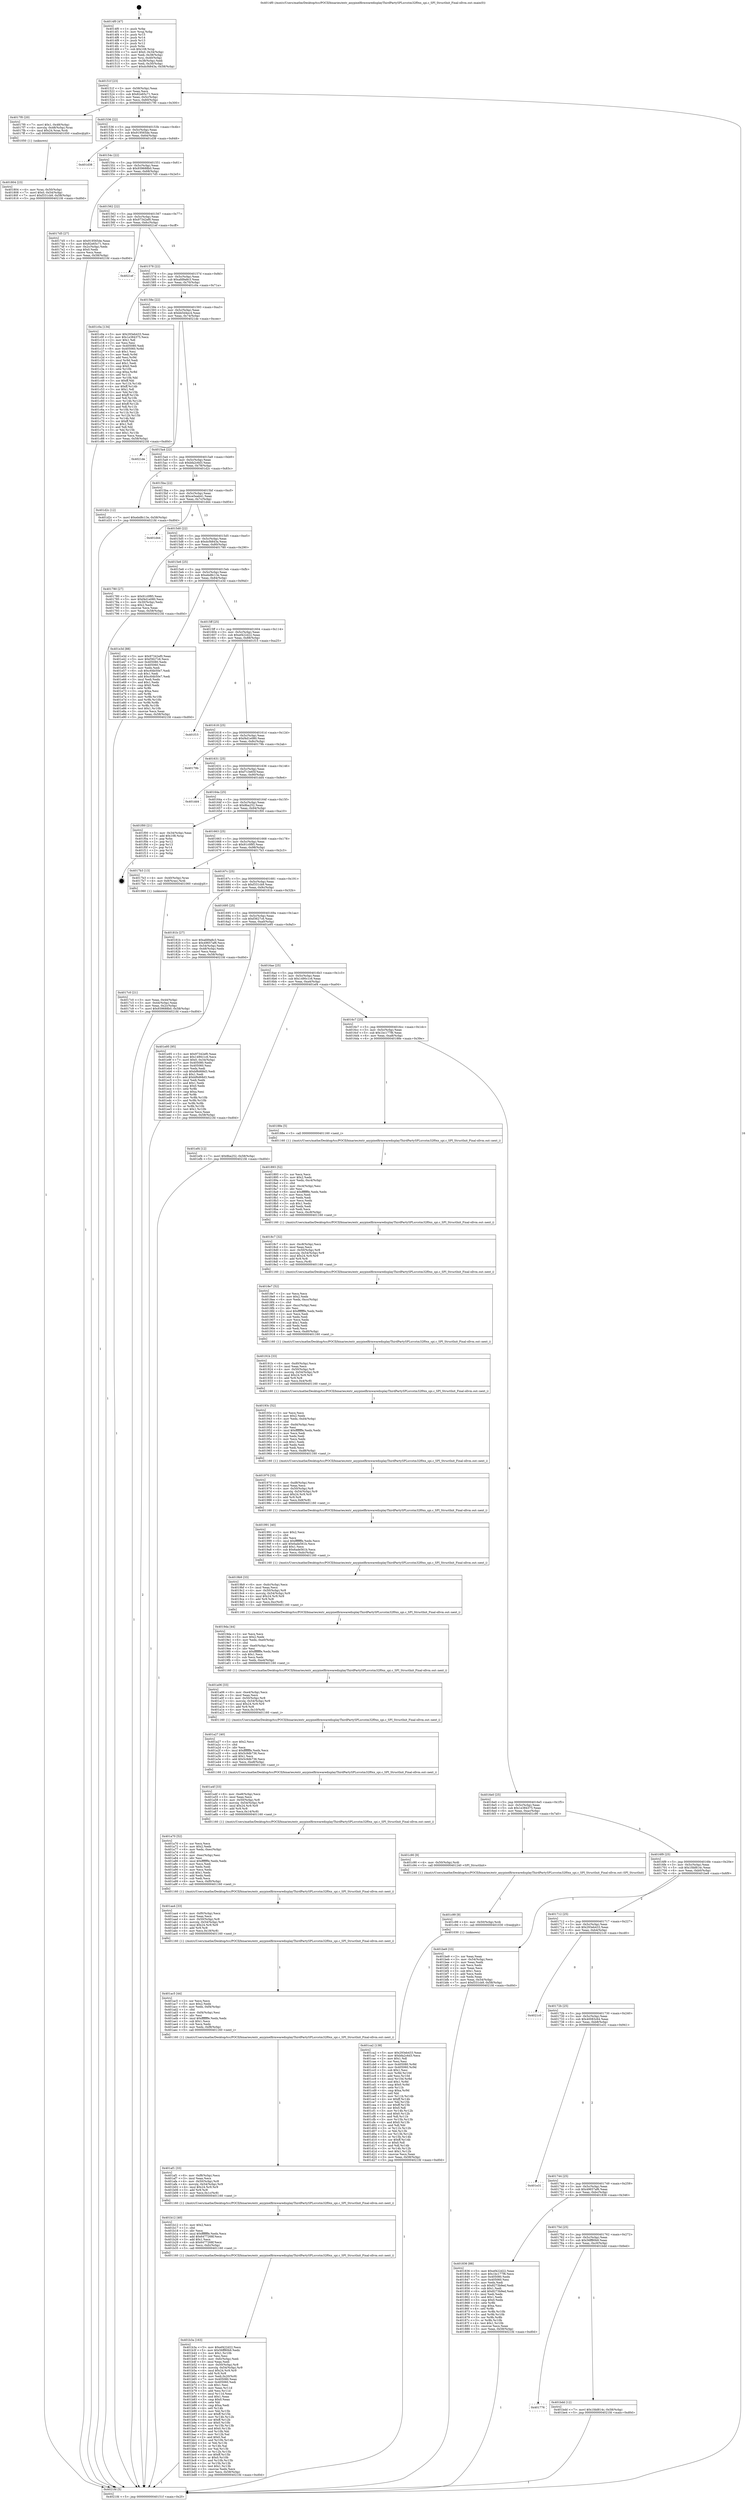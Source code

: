 digraph "0x4014f0" {
  label = "0x4014f0 (/mnt/c/Users/mathe/Desktop/tcc/POCII/binaries/extr_anypixelfirmwaredisplayThirdPartySPLsrcstm32f0xx_spi.c_SPI_StructInit_Final-ollvm.out::main(0))"
  labelloc = "t"
  node[shape=record]

  Entry [label="",width=0.3,height=0.3,shape=circle,fillcolor=black,style=filled]
  "0x40151f" [label="{
     0x40151f [23]\l
     | [instrs]\l
     &nbsp;&nbsp;0x40151f \<+3\>: mov -0x58(%rbp),%eax\l
     &nbsp;&nbsp;0x401522 \<+2\>: mov %eax,%ecx\l
     &nbsp;&nbsp;0x401524 \<+6\>: sub $0x82e65c71,%ecx\l
     &nbsp;&nbsp;0x40152a \<+3\>: mov %eax,-0x5c(%rbp)\l
     &nbsp;&nbsp;0x40152d \<+3\>: mov %ecx,-0x60(%rbp)\l
     &nbsp;&nbsp;0x401530 \<+6\>: je 00000000004017f0 \<main+0x300\>\l
  }"]
  "0x4017f0" [label="{
     0x4017f0 [20]\l
     | [instrs]\l
     &nbsp;&nbsp;0x4017f0 \<+7\>: movl $0x1,-0x48(%rbp)\l
     &nbsp;&nbsp;0x4017f7 \<+4\>: movslq -0x48(%rbp),%rax\l
     &nbsp;&nbsp;0x4017fb \<+4\>: imul $0x24,%rax,%rdi\l
     &nbsp;&nbsp;0x4017ff \<+5\>: call 0000000000401050 \<malloc@plt\>\l
     | [calls]\l
     &nbsp;&nbsp;0x401050 \{1\} (unknown)\l
  }"]
  "0x401536" [label="{
     0x401536 [22]\l
     | [instrs]\l
     &nbsp;&nbsp;0x401536 \<+5\>: jmp 000000000040153b \<main+0x4b\>\l
     &nbsp;&nbsp;0x40153b \<+3\>: mov -0x5c(%rbp),%eax\l
     &nbsp;&nbsp;0x40153e \<+5\>: sub $0x919565de,%eax\l
     &nbsp;&nbsp;0x401543 \<+3\>: mov %eax,-0x64(%rbp)\l
     &nbsp;&nbsp;0x401546 \<+6\>: je 0000000000401d38 \<main+0x848\>\l
  }"]
  Exit [label="",width=0.3,height=0.3,shape=circle,fillcolor=black,style=filled,peripheries=2]
  "0x401d38" [label="{
     0x401d38\l
  }", style=dashed]
  "0x40154c" [label="{
     0x40154c [22]\l
     | [instrs]\l
     &nbsp;&nbsp;0x40154c \<+5\>: jmp 0000000000401551 \<main+0x61\>\l
     &nbsp;&nbsp;0x401551 \<+3\>: mov -0x5c(%rbp),%eax\l
     &nbsp;&nbsp;0x401554 \<+5\>: sub $0x939688b0,%eax\l
     &nbsp;&nbsp;0x401559 \<+3\>: mov %eax,-0x68(%rbp)\l
     &nbsp;&nbsp;0x40155c \<+6\>: je 00000000004017d5 \<main+0x2e5\>\l
  }"]
  "0x401ca2" [label="{
     0x401ca2 [138]\l
     | [instrs]\l
     &nbsp;&nbsp;0x401ca2 \<+5\>: mov $0x293eb433,%eax\l
     &nbsp;&nbsp;0x401ca7 \<+5\>: mov $0xbfa2c6d3,%ecx\l
     &nbsp;&nbsp;0x401cac \<+2\>: mov $0x1,%dl\l
     &nbsp;&nbsp;0x401cae \<+2\>: xor %esi,%esi\l
     &nbsp;&nbsp;0x401cb0 \<+8\>: mov 0x405080,%r8d\l
     &nbsp;&nbsp;0x401cb8 \<+8\>: mov 0x405060,%r9d\l
     &nbsp;&nbsp;0x401cc0 \<+3\>: sub $0x1,%esi\l
     &nbsp;&nbsp;0x401cc3 \<+3\>: mov %r8d,%r10d\l
     &nbsp;&nbsp;0x401cc6 \<+3\>: add %esi,%r10d\l
     &nbsp;&nbsp;0x401cc9 \<+4\>: imul %r10d,%r8d\l
     &nbsp;&nbsp;0x401ccd \<+4\>: and $0x1,%r8d\l
     &nbsp;&nbsp;0x401cd1 \<+4\>: cmp $0x0,%r8d\l
     &nbsp;&nbsp;0x401cd5 \<+4\>: sete %r11b\l
     &nbsp;&nbsp;0x401cd9 \<+4\>: cmp $0xa,%r9d\l
     &nbsp;&nbsp;0x401cdd \<+3\>: setl %bl\l
     &nbsp;&nbsp;0x401ce0 \<+3\>: mov %r11b,%r14b\l
     &nbsp;&nbsp;0x401ce3 \<+4\>: xor $0xff,%r14b\l
     &nbsp;&nbsp;0x401ce7 \<+3\>: mov %bl,%r15b\l
     &nbsp;&nbsp;0x401cea \<+4\>: xor $0xff,%r15b\l
     &nbsp;&nbsp;0x401cee \<+3\>: xor $0x0,%dl\l
     &nbsp;&nbsp;0x401cf1 \<+3\>: mov %r14b,%r12b\l
     &nbsp;&nbsp;0x401cf4 \<+4\>: and $0x0,%r12b\l
     &nbsp;&nbsp;0x401cf8 \<+3\>: and %dl,%r11b\l
     &nbsp;&nbsp;0x401cfb \<+3\>: mov %r15b,%r13b\l
     &nbsp;&nbsp;0x401cfe \<+4\>: and $0x0,%r13b\l
     &nbsp;&nbsp;0x401d02 \<+2\>: and %dl,%bl\l
     &nbsp;&nbsp;0x401d04 \<+3\>: or %r11b,%r12b\l
     &nbsp;&nbsp;0x401d07 \<+3\>: or %bl,%r13b\l
     &nbsp;&nbsp;0x401d0a \<+3\>: xor %r13b,%r12b\l
     &nbsp;&nbsp;0x401d0d \<+3\>: or %r15b,%r14b\l
     &nbsp;&nbsp;0x401d10 \<+4\>: xor $0xff,%r14b\l
     &nbsp;&nbsp;0x401d14 \<+3\>: or $0x0,%dl\l
     &nbsp;&nbsp;0x401d17 \<+3\>: and %dl,%r14b\l
     &nbsp;&nbsp;0x401d1a \<+3\>: or %r14b,%r12b\l
     &nbsp;&nbsp;0x401d1d \<+4\>: test $0x1,%r12b\l
     &nbsp;&nbsp;0x401d21 \<+3\>: cmovne %ecx,%eax\l
     &nbsp;&nbsp;0x401d24 \<+3\>: mov %eax,-0x58(%rbp)\l
     &nbsp;&nbsp;0x401d27 \<+5\>: jmp 00000000004021fd \<main+0xd0d\>\l
  }"]
  "0x4017d5" [label="{
     0x4017d5 [27]\l
     | [instrs]\l
     &nbsp;&nbsp;0x4017d5 \<+5\>: mov $0x919565de,%eax\l
     &nbsp;&nbsp;0x4017da \<+5\>: mov $0x82e65c71,%ecx\l
     &nbsp;&nbsp;0x4017df \<+3\>: mov -0x2c(%rbp),%edx\l
     &nbsp;&nbsp;0x4017e2 \<+3\>: cmp $0x0,%edx\l
     &nbsp;&nbsp;0x4017e5 \<+3\>: cmove %ecx,%eax\l
     &nbsp;&nbsp;0x4017e8 \<+3\>: mov %eax,-0x58(%rbp)\l
     &nbsp;&nbsp;0x4017eb \<+5\>: jmp 00000000004021fd \<main+0xd0d\>\l
  }"]
  "0x401562" [label="{
     0x401562 [22]\l
     | [instrs]\l
     &nbsp;&nbsp;0x401562 \<+5\>: jmp 0000000000401567 \<main+0x77\>\l
     &nbsp;&nbsp;0x401567 \<+3\>: mov -0x5c(%rbp),%eax\l
     &nbsp;&nbsp;0x40156a \<+5\>: sub $0x97342ef0,%eax\l
     &nbsp;&nbsp;0x40156f \<+3\>: mov %eax,-0x6c(%rbp)\l
     &nbsp;&nbsp;0x401572 \<+6\>: je 00000000004021ef \<main+0xcff\>\l
  }"]
  "0x401c99" [label="{
     0x401c99 [9]\l
     | [instrs]\l
     &nbsp;&nbsp;0x401c99 \<+4\>: mov -0x50(%rbp),%rdi\l
     &nbsp;&nbsp;0x401c9d \<+5\>: call 0000000000401030 \<free@plt\>\l
     | [calls]\l
     &nbsp;&nbsp;0x401030 \{1\} (unknown)\l
  }"]
  "0x4021ef" [label="{
     0x4021ef\l
  }", style=dashed]
  "0x401578" [label="{
     0x401578 [22]\l
     | [instrs]\l
     &nbsp;&nbsp;0x401578 \<+5\>: jmp 000000000040157d \<main+0x8d\>\l
     &nbsp;&nbsp;0x40157d \<+3\>: mov -0x5c(%rbp),%eax\l
     &nbsp;&nbsp;0x401580 \<+5\>: sub $0xafd9a8c3,%eax\l
     &nbsp;&nbsp;0x401585 \<+3\>: mov %eax,-0x70(%rbp)\l
     &nbsp;&nbsp;0x401588 \<+6\>: je 0000000000401c0a \<main+0x71a\>\l
  }"]
  "0x401776" [label="{
     0x401776\l
  }", style=dashed]
  "0x401c0a" [label="{
     0x401c0a [134]\l
     | [instrs]\l
     &nbsp;&nbsp;0x401c0a \<+5\>: mov $0x293eb433,%eax\l
     &nbsp;&nbsp;0x401c0f \<+5\>: mov $0x1e384375,%ecx\l
     &nbsp;&nbsp;0x401c14 \<+2\>: mov $0x1,%dl\l
     &nbsp;&nbsp;0x401c16 \<+2\>: xor %esi,%esi\l
     &nbsp;&nbsp;0x401c18 \<+7\>: mov 0x405080,%edi\l
     &nbsp;&nbsp;0x401c1f \<+8\>: mov 0x405060,%r8d\l
     &nbsp;&nbsp;0x401c27 \<+3\>: sub $0x1,%esi\l
     &nbsp;&nbsp;0x401c2a \<+3\>: mov %edi,%r9d\l
     &nbsp;&nbsp;0x401c2d \<+3\>: add %esi,%r9d\l
     &nbsp;&nbsp;0x401c30 \<+4\>: imul %r9d,%edi\l
     &nbsp;&nbsp;0x401c34 \<+3\>: and $0x1,%edi\l
     &nbsp;&nbsp;0x401c37 \<+3\>: cmp $0x0,%edi\l
     &nbsp;&nbsp;0x401c3a \<+4\>: sete %r10b\l
     &nbsp;&nbsp;0x401c3e \<+4\>: cmp $0xa,%r8d\l
     &nbsp;&nbsp;0x401c42 \<+4\>: setl %r11b\l
     &nbsp;&nbsp;0x401c46 \<+3\>: mov %r10b,%bl\l
     &nbsp;&nbsp;0x401c49 \<+3\>: xor $0xff,%bl\l
     &nbsp;&nbsp;0x401c4c \<+3\>: mov %r11b,%r14b\l
     &nbsp;&nbsp;0x401c4f \<+4\>: xor $0xff,%r14b\l
     &nbsp;&nbsp;0x401c53 \<+3\>: xor $0x1,%dl\l
     &nbsp;&nbsp;0x401c56 \<+3\>: mov %bl,%r15b\l
     &nbsp;&nbsp;0x401c59 \<+4\>: and $0xff,%r15b\l
     &nbsp;&nbsp;0x401c5d \<+3\>: and %dl,%r10b\l
     &nbsp;&nbsp;0x401c60 \<+3\>: mov %r14b,%r12b\l
     &nbsp;&nbsp;0x401c63 \<+4\>: and $0xff,%r12b\l
     &nbsp;&nbsp;0x401c67 \<+3\>: and %dl,%r11b\l
     &nbsp;&nbsp;0x401c6a \<+3\>: or %r10b,%r15b\l
     &nbsp;&nbsp;0x401c6d \<+3\>: or %r11b,%r12b\l
     &nbsp;&nbsp;0x401c70 \<+3\>: xor %r12b,%r15b\l
     &nbsp;&nbsp;0x401c73 \<+3\>: or %r14b,%bl\l
     &nbsp;&nbsp;0x401c76 \<+3\>: xor $0xff,%bl\l
     &nbsp;&nbsp;0x401c79 \<+3\>: or $0x1,%dl\l
     &nbsp;&nbsp;0x401c7c \<+2\>: and %dl,%bl\l
     &nbsp;&nbsp;0x401c7e \<+3\>: or %bl,%r15b\l
     &nbsp;&nbsp;0x401c81 \<+4\>: test $0x1,%r15b\l
     &nbsp;&nbsp;0x401c85 \<+3\>: cmovne %ecx,%eax\l
     &nbsp;&nbsp;0x401c88 \<+3\>: mov %eax,-0x58(%rbp)\l
     &nbsp;&nbsp;0x401c8b \<+5\>: jmp 00000000004021fd \<main+0xd0d\>\l
  }"]
  "0x40158e" [label="{
     0x40158e [22]\l
     | [instrs]\l
     &nbsp;&nbsp;0x40158e \<+5\>: jmp 0000000000401593 \<main+0xa3\>\l
     &nbsp;&nbsp;0x401593 \<+3\>: mov -0x5c(%rbp),%eax\l
     &nbsp;&nbsp;0x401596 \<+5\>: sub $0xbb5d4ec4,%eax\l
     &nbsp;&nbsp;0x40159b \<+3\>: mov %eax,-0x74(%rbp)\l
     &nbsp;&nbsp;0x40159e \<+6\>: je 00000000004021de \<main+0xcee\>\l
  }"]
  "0x401bdd" [label="{
     0x401bdd [12]\l
     | [instrs]\l
     &nbsp;&nbsp;0x401bdd \<+7\>: movl $0x1fdd814c,-0x58(%rbp)\l
     &nbsp;&nbsp;0x401be4 \<+5\>: jmp 00000000004021fd \<main+0xd0d\>\l
  }"]
  "0x4021de" [label="{
     0x4021de\l
  }", style=dashed]
  "0x4015a4" [label="{
     0x4015a4 [22]\l
     | [instrs]\l
     &nbsp;&nbsp;0x4015a4 \<+5\>: jmp 00000000004015a9 \<main+0xb9\>\l
     &nbsp;&nbsp;0x4015a9 \<+3\>: mov -0x5c(%rbp),%eax\l
     &nbsp;&nbsp;0x4015ac \<+5\>: sub $0xbfa2c6d3,%eax\l
     &nbsp;&nbsp;0x4015b1 \<+3\>: mov %eax,-0x78(%rbp)\l
     &nbsp;&nbsp;0x4015b4 \<+6\>: je 0000000000401d2c \<main+0x83c\>\l
  }"]
  "0x401b3a" [label="{
     0x401b3a [163]\l
     | [instrs]\l
     &nbsp;&nbsp;0x401b3a \<+5\>: mov $0xef422d22,%ecx\l
     &nbsp;&nbsp;0x401b3f \<+5\>: mov $0x56ff80b9,%edx\l
     &nbsp;&nbsp;0x401b44 \<+3\>: mov $0x1,%r10b\l
     &nbsp;&nbsp;0x401b47 \<+2\>: xor %esi,%esi\l
     &nbsp;&nbsp;0x401b49 \<+6\>: mov -0xfc(%rbp),%edi\l
     &nbsp;&nbsp;0x401b4f \<+3\>: imul %eax,%edi\l
     &nbsp;&nbsp;0x401b52 \<+4\>: mov -0x50(%rbp),%r8\l
     &nbsp;&nbsp;0x401b56 \<+4\>: movslq -0x54(%rbp),%r9\l
     &nbsp;&nbsp;0x401b5a \<+4\>: imul $0x24,%r9,%r9\l
     &nbsp;&nbsp;0x401b5e \<+3\>: add %r9,%r8\l
     &nbsp;&nbsp;0x401b61 \<+4\>: mov %edi,0x20(%r8)\l
     &nbsp;&nbsp;0x401b65 \<+7\>: mov 0x405080,%eax\l
     &nbsp;&nbsp;0x401b6c \<+7\>: mov 0x405060,%edi\l
     &nbsp;&nbsp;0x401b73 \<+3\>: sub $0x1,%esi\l
     &nbsp;&nbsp;0x401b76 \<+3\>: mov %eax,%r11d\l
     &nbsp;&nbsp;0x401b79 \<+3\>: add %esi,%r11d\l
     &nbsp;&nbsp;0x401b7c \<+4\>: imul %r11d,%eax\l
     &nbsp;&nbsp;0x401b80 \<+3\>: and $0x1,%eax\l
     &nbsp;&nbsp;0x401b83 \<+3\>: cmp $0x0,%eax\l
     &nbsp;&nbsp;0x401b86 \<+3\>: sete %bl\l
     &nbsp;&nbsp;0x401b89 \<+3\>: cmp $0xa,%edi\l
     &nbsp;&nbsp;0x401b8c \<+4\>: setl %r14b\l
     &nbsp;&nbsp;0x401b90 \<+3\>: mov %bl,%r15b\l
     &nbsp;&nbsp;0x401b93 \<+4\>: xor $0xff,%r15b\l
     &nbsp;&nbsp;0x401b97 \<+3\>: mov %r14b,%r12b\l
     &nbsp;&nbsp;0x401b9a \<+4\>: xor $0xff,%r12b\l
     &nbsp;&nbsp;0x401b9e \<+4\>: xor $0x0,%r10b\l
     &nbsp;&nbsp;0x401ba2 \<+3\>: mov %r15b,%r13b\l
     &nbsp;&nbsp;0x401ba5 \<+4\>: and $0x0,%r13b\l
     &nbsp;&nbsp;0x401ba9 \<+3\>: and %r10b,%bl\l
     &nbsp;&nbsp;0x401bac \<+3\>: mov %r12b,%al\l
     &nbsp;&nbsp;0x401baf \<+2\>: and $0x0,%al\l
     &nbsp;&nbsp;0x401bb1 \<+3\>: and %r10b,%r14b\l
     &nbsp;&nbsp;0x401bb4 \<+3\>: or %bl,%r13b\l
     &nbsp;&nbsp;0x401bb7 \<+3\>: or %r14b,%al\l
     &nbsp;&nbsp;0x401bba \<+3\>: xor %al,%r13b\l
     &nbsp;&nbsp;0x401bbd \<+3\>: or %r12b,%r15b\l
     &nbsp;&nbsp;0x401bc0 \<+4\>: xor $0xff,%r15b\l
     &nbsp;&nbsp;0x401bc4 \<+4\>: or $0x0,%r10b\l
     &nbsp;&nbsp;0x401bc8 \<+3\>: and %r10b,%r15b\l
     &nbsp;&nbsp;0x401bcb \<+3\>: or %r15b,%r13b\l
     &nbsp;&nbsp;0x401bce \<+4\>: test $0x1,%r13b\l
     &nbsp;&nbsp;0x401bd2 \<+3\>: cmovne %edx,%ecx\l
     &nbsp;&nbsp;0x401bd5 \<+3\>: mov %ecx,-0x58(%rbp)\l
     &nbsp;&nbsp;0x401bd8 \<+5\>: jmp 00000000004021fd \<main+0xd0d\>\l
  }"]
  "0x401d2c" [label="{
     0x401d2c [12]\l
     | [instrs]\l
     &nbsp;&nbsp;0x401d2c \<+7\>: movl $0xebd8c13e,-0x58(%rbp)\l
     &nbsp;&nbsp;0x401d33 \<+5\>: jmp 00000000004021fd \<main+0xd0d\>\l
  }"]
  "0x4015ba" [label="{
     0x4015ba [22]\l
     | [instrs]\l
     &nbsp;&nbsp;0x4015ba \<+5\>: jmp 00000000004015bf \<main+0xcf\>\l
     &nbsp;&nbsp;0x4015bf \<+3\>: mov -0x5c(%rbp),%eax\l
     &nbsp;&nbsp;0x4015c2 \<+5\>: sub $0xce5eab41,%eax\l
     &nbsp;&nbsp;0x4015c7 \<+3\>: mov %eax,-0x7c(%rbp)\l
     &nbsp;&nbsp;0x4015ca \<+6\>: je 0000000000401d44 \<main+0x854\>\l
  }"]
  "0x401b12" [label="{
     0x401b12 [40]\l
     | [instrs]\l
     &nbsp;&nbsp;0x401b12 \<+5\>: mov $0x2,%ecx\l
     &nbsp;&nbsp;0x401b17 \<+1\>: cltd\l
     &nbsp;&nbsp;0x401b18 \<+2\>: idiv %ecx\l
     &nbsp;&nbsp;0x401b1a \<+6\>: imul $0xfffffffe,%edx,%ecx\l
     &nbsp;&nbsp;0x401b20 \<+6\>: add $0x6477268f,%ecx\l
     &nbsp;&nbsp;0x401b26 \<+3\>: add $0x1,%ecx\l
     &nbsp;&nbsp;0x401b29 \<+6\>: sub $0x6477268f,%ecx\l
     &nbsp;&nbsp;0x401b2f \<+6\>: mov %ecx,-0xfc(%rbp)\l
     &nbsp;&nbsp;0x401b35 \<+5\>: call 0000000000401160 \<next_i\>\l
     | [calls]\l
     &nbsp;&nbsp;0x401160 \{1\} (/mnt/c/Users/mathe/Desktop/tcc/POCII/binaries/extr_anypixelfirmwaredisplayThirdPartySPLsrcstm32f0xx_spi.c_SPI_StructInit_Final-ollvm.out::next_i)\l
  }"]
  "0x401d44" [label="{
     0x401d44\l
  }", style=dashed]
  "0x4015d0" [label="{
     0x4015d0 [22]\l
     | [instrs]\l
     &nbsp;&nbsp;0x4015d0 \<+5\>: jmp 00000000004015d5 \<main+0xe5\>\l
     &nbsp;&nbsp;0x4015d5 \<+3\>: mov -0x5c(%rbp),%eax\l
     &nbsp;&nbsp;0x4015d8 \<+5\>: sub $0xdcf4843a,%eax\l
     &nbsp;&nbsp;0x4015dd \<+3\>: mov %eax,-0x80(%rbp)\l
     &nbsp;&nbsp;0x4015e0 \<+6\>: je 0000000000401780 \<main+0x290\>\l
  }"]
  "0x401af1" [label="{
     0x401af1 [33]\l
     | [instrs]\l
     &nbsp;&nbsp;0x401af1 \<+6\>: mov -0xf8(%rbp),%ecx\l
     &nbsp;&nbsp;0x401af7 \<+3\>: imul %eax,%ecx\l
     &nbsp;&nbsp;0x401afa \<+4\>: mov -0x50(%rbp),%r8\l
     &nbsp;&nbsp;0x401afe \<+4\>: movslq -0x54(%rbp),%r9\l
     &nbsp;&nbsp;0x401b02 \<+4\>: imul $0x24,%r9,%r9\l
     &nbsp;&nbsp;0x401b06 \<+3\>: add %r9,%r8\l
     &nbsp;&nbsp;0x401b09 \<+4\>: mov %ecx,0x1c(%r8)\l
     &nbsp;&nbsp;0x401b0d \<+5\>: call 0000000000401160 \<next_i\>\l
     | [calls]\l
     &nbsp;&nbsp;0x401160 \{1\} (/mnt/c/Users/mathe/Desktop/tcc/POCII/binaries/extr_anypixelfirmwaredisplayThirdPartySPLsrcstm32f0xx_spi.c_SPI_StructInit_Final-ollvm.out::next_i)\l
  }"]
  "0x401780" [label="{
     0x401780 [27]\l
     | [instrs]\l
     &nbsp;&nbsp;0x401780 \<+5\>: mov $0x91c0f85,%eax\l
     &nbsp;&nbsp;0x401785 \<+5\>: mov $0xf4d1e080,%ecx\l
     &nbsp;&nbsp;0x40178a \<+3\>: mov -0x30(%rbp),%edx\l
     &nbsp;&nbsp;0x40178d \<+3\>: cmp $0x2,%edx\l
     &nbsp;&nbsp;0x401790 \<+3\>: cmovne %ecx,%eax\l
     &nbsp;&nbsp;0x401793 \<+3\>: mov %eax,-0x58(%rbp)\l
     &nbsp;&nbsp;0x401796 \<+5\>: jmp 00000000004021fd \<main+0xd0d\>\l
  }"]
  "0x4015e6" [label="{
     0x4015e6 [25]\l
     | [instrs]\l
     &nbsp;&nbsp;0x4015e6 \<+5\>: jmp 00000000004015eb \<main+0xfb\>\l
     &nbsp;&nbsp;0x4015eb \<+3\>: mov -0x5c(%rbp),%eax\l
     &nbsp;&nbsp;0x4015ee \<+5\>: sub $0xebd8c13e,%eax\l
     &nbsp;&nbsp;0x4015f3 \<+6\>: mov %eax,-0x84(%rbp)\l
     &nbsp;&nbsp;0x4015f9 \<+6\>: je 0000000000401e3d \<main+0x94d\>\l
  }"]
  "0x4021fd" [label="{
     0x4021fd [5]\l
     | [instrs]\l
     &nbsp;&nbsp;0x4021fd \<+5\>: jmp 000000000040151f \<main+0x2f\>\l
  }"]
  "0x4014f0" [label="{
     0x4014f0 [47]\l
     | [instrs]\l
     &nbsp;&nbsp;0x4014f0 \<+1\>: push %rbp\l
     &nbsp;&nbsp;0x4014f1 \<+3\>: mov %rsp,%rbp\l
     &nbsp;&nbsp;0x4014f4 \<+2\>: push %r15\l
     &nbsp;&nbsp;0x4014f6 \<+2\>: push %r14\l
     &nbsp;&nbsp;0x4014f8 \<+2\>: push %r13\l
     &nbsp;&nbsp;0x4014fa \<+2\>: push %r12\l
     &nbsp;&nbsp;0x4014fc \<+1\>: push %rbx\l
     &nbsp;&nbsp;0x4014fd \<+7\>: sub $0x108,%rsp\l
     &nbsp;&nbsp;0x401504 \<+7\>: movl $0x0,-0x34(%rbp)\l
     &nbsp;&nbsp;0x40150b \<+3\>: mov %edi,-0x38(%rbp)\l
     &nbsp;&nbsp;0x40150e \<+4\>: mov %rsi,-0x40(%rbp)\l
     &nbsp;&nbsp;0x401512 \<+3\>: mov -0x38(%rbp),%edi\l
     &nbsp;&nbsp;0x401515 \<+3\>: mov %edi,-0x30(%rbp)\l
     &nbsp;&nbsp;0x401518 \<+7\>: movl $0xdcf4843a,-0x58(%rbp)\l
  }"]
  "0x401ac5" [label="{
     0x401ac5 [44]\l
     | [instrs]\l
     &nbsp;&nbsp;0x401ac5 \<+2\>: xor %ecx,%ecx\l
     &nbsp;&nbsp;0x401ac7 \<+5\>: mov $0x2,%edx\l
     &nbsp;&nbsp;0x401acc \<+6\>: mov %edx,-0xf4(%rbp)\l
     &nbsp;&nbsp;0x401ad2 \<+1\>: cltd\l
     &nbsp;&nbsp;0x401ad3 \<+6\>: mov -0xf4(%rbp),%esi\l
     &nbsp;&nbsp;0x401ad9 \<+2\>: idiv %esi\l
     &nbsp;&nbsp;0x401adb \<+6\>: imul $0xfffffffe,%edx,%edx\l
     &nbsp;&nbsp;0x401ae1 \<+3\>: sub $0x1,%ecx\l
     &nbsp;&nbsp;0x401ae4 \<+2\>: sub %ecx,%edx\l
     &nbsp;&nbsp;0x401ae6 \<+6\>: mov %edx,-0xf8(%rbp)\l
     &nbsp;&nbsp;0x401aec \<+5\>: call 0000000000401160 \<next_i\>\l
     | [calls]\l
     &nbsp;&nbsp;0x401160 \{1\} (/mnt/c/Users/mathe/Desktop/tcc/POCII/binaries/extr_anypixelfirmwaredisplayThirdPartySPLsrcstm32f0xx_spi.c_SPI_StructInit_Final-ollvm.out::next_i)\l
  }"]
  "0x401e3d" [label="{
     0x401e3d [88]\l
     | [instrs]\l
     &nbsp;&nbsp;0x401e3d \<+5\>: mov $0x97342ef0,%eax\l
     &nbsp;&nbsp;0x401e42 \<+5\>: mov $0xf3627c6,%ecx\l
     &nbsp;&nbsp;0x401e47 \<+7\>: mov 0x405080,%edx\l
     &nbsp;&nbsp;0x401e4e \<+7\>: mov 0x405060,%esi\l
     &nbsp;&nbsp;0x401e55 \<+2\>: mov %edx,%edi\l
     &nbsp;&nbsp;0x401e57 \<+6\>: sub $0xc64b50e7,%edi\l
     &nbsp;&nbsp;0x401e5d \<+3\>: sub $0x1,%edi\l
     &nbsp;&nbsp;0x401e60 \<+6\>: add $0xc64b50e7,%edi\l
     &nbsp;&nbsp;0x401e66 \<+3\>: imul %edi,%edx\l
     &nbsp;&nbsp;0x401e69 \<+3\>: and $0x1,%edx\l
     &nbsp;&nbsp;0x401e6c \<+3\>: cmp $0x0,%edx\l
     &nbsp;&nbsp;0x401e6f \<+4\>: sete %r8b\l
     &nbsp;&nbsp;0x401e73 \<+3\>: cmp $0xa,%esi\l
     &nbsp;&nbsp;0x401e76 \<+4\>: setl %r9b\l
     &nbsp;&nbsp;0x401e7a \<+3\>: mov %r8b,%r10b\l
     &nbsp;&nbsp;0x401e7d \<+3\>: and %r9b,%r10b\l
     &nbsp;&nbsp;0x401e80 \<+3\>: xor %r9b,%r8b\l
     &nbsp;&nbsp;0x401e83 \<+3\>: or %r8b,%r10b\l
     &nbsp;&nbsp;0x401e86 \<+4\>: test $0x1,%r10b\l
     &nbsp;&nbsp;0x401e8a \<+3\>: cmovne %ecx,%eax\l
     &nbsp;&nbsp;0x401e8d \<+3\>: mov %eax,-0x58(%rbp)\l
     &nbsp;&nbsp;0x401e90 \<+5\>: jmp 00000000004021fd \<main+0xd0d\>\l
  }"]
  "0x4015ff" [label="{
     0x4015ff [25]\l
     | [instrs]\l
     &nbsp;&nbsp;0x4015ff \<+5\>: jmp 0000000000401604 \<main+0x114\>\l
     &nbsp;&nbsp;0x401604 \<+3\>: mov -0x5c(%rbp),%eax\l
     &nbsp;&nbsp;0x401607 \<+5\>: sub $0xef422d22,%eax\l
     &nbsp;&nbsp;0x40160c \<+6\>: mov %eax,-0x88(%rbp)\l
     &nbsp;&nbsp;0x401612 \<+6\>: je 0000000000401f15 \<main+0xa25\>\l
  }"]
  "0x401aa4" [label="{
     0x401aa4 [33]\l
     | [instrs]\l
     &nbsp;&nbsp;0x401aa4 \<+6\>: mov -0xf0(%rbp),%ecx\l
     &nbsp;&nbsp;0x401aaa \<+3\>: imul %eax,%ecx\l
     &nbsp;&nbsp;0x401aad \<+4\>: mov -0x50(%rbp),%r8\l
     &nbsp;&nbsp;0x401ab1 \<+4\>: movslq -0x54(%rbp),%r9\l
     &nbsp;&nbsp;0x401ab5 \<+4\>: imul $0x24,%r9,%r9\l
     &nbsp;&nbsp;0x401ab9 \<+3\>: add %r9,%r8\l
     &nbsp;&nbsp;0x401abc \<+4\>: mov %ecx,0x18(%r8)\l
     &nbsp;&nbsp;0x401ac0 \<+5\>: call 0000000000401160 \<next_i\>\l
     | [calls]\l
     &nbsp;&nbsp;0x401160 \{1\} (/mnt/c/Users/mathe/Desktop/tcc/POCII/binaries/extr_anypixelfirmwaredisplayThirdPartySPLsrcstm32f0xx_spi.c_SPI_StructInit_Final-ollvm.out::next_i)\l
  }"]
  "0x401f15" [label="{
     0x401f15\l
  }", style=dashed]
  "0x401618" [label="{
     0x401618 [25]\l
     | [instrs]\l
     &nbsp;&nbsp;0x401618 \<+5\>: jmp 000000000040161d \<main+0x12d\>\l
     &nbsp;&nbsp;0x40161d \<+3\>: mov -0x5c(%rbp),%eax\l
     &nbsp;&nbsp;0x401620 \<+5\>: sub $0xf4d1e080,%eax\l
     &nbsp;&nbsp;0x401625 \<+6\>: mov %eax,-0x8c(%rbp)\l
     &nbsp;&nbsp;0x40162b \<+6\>: je 000000000040179b \<main+0x2ab\>\l
  }"]
  "0x401a70" [label="{
     0x401a70 [52]\l
     | [instrs]\l
     &nbsp;&nbsp;0x401a70 \<+2\>: xor %ecx,%ecx\l
     &nbsp;&nbsp;0x401a72 \<+5\>: mov $0x2,%edx\l
     &nbsp;&nbsp;0x401a77 \<+6\>: mov %edx,-0xec(%rbp)\l
     &nbsp;&nbsp;0x401a7d \<+1\>: cltd\l
     &nbsp;&nbsp;0x401a7e \<+6\>: mov -0xec(%rbp),%esi\l
     &nbsp;&nbsp;0x401a84 \<+2\>: idiv %esi\l
     &nbsp;&nbsp;0x401a86 \<+6\>: imul $0xfffffffe,%edx,%edx\l
     &nbsp;&nbsp;0x401a8c \<+2\>: mov %ecx,%edi\l
     &nbsp;&nbsp;0x401a8e \<+2\>: sub %edx,%edi\l
     &nbsp;&nbsp;0x401a90 \<+2\>: mov %ecx,%edx\l
     &nbsp;&nbsp;0x401a92 \<+3\>: sub $0x1,%edx\l
     &nbsp;&nbsp;0x401a95 \<+2\>: add %edx,%edi\l
     &nbsp;&nbsp;0x401a97 \<+2\>: sub %edi,%ecx\l
     &nbsp;&nbsp;0x401a99 \<+6\>: mov %ecx,-0xf0(%rbp)\l
     &nbsp;&nbsp;0x401a9f \<+5\>: call 0000000000401160 \<next_i\>\l
     | [calls]\l
     &nbsp;&nbsp;0x401160 \{1\} (/mnt/c/Users/mathe/Desktop/tcc/POCII/binaries/extr_anypixelfirmwaredisplayThirdPartySPLsrcstm32f0xx_spi.c_SPI_StructInit_Final-ollvm.out::next_i)\l
  }"]
  "0x40179b" [label="{
     0x40179b\l
  }", style=dashed]
  "0x401631" [label="{
     0x401631 [25]\l
     | [instrs]\l
     &nbsp;&nbsp;0x401631 \<+5\>: jmp 0000000000401636 \<main+0x146\>\l
     &nbsp;&nbsp;0x401636 \<+3\>: mov -0x5c(%rbp),%eax\l
     &nbsp;&nbsp;0x401639 \<+5\>: sub $0xf7c3e65f,%eax\l
     &nbsp;&nbsp;0x40163e \<+6\>: mov %eax,-0x90(%rbp)\l
     &nbsp;&nbsp;0x401644 \<+6\>: je 0000000000401dd4 \<main+0x8e4\>\l
  }"]
  "0x401a4f" [label="{
     0x401a4f [33]\l
     | [instrs]\l
     &nbsp;&nbsp;0x401a4f \<+6\>: mov -0xe8(%rbp),%ecx\l
     &nbsp;&nbsp;0x401a55 \<+3\>: imul %eax,%ecx\l
     &nbsp;&nbsp;0x401a58 \<+4\>: mov -0x50(%rbp),%r8\l
     &nbsp;&nbsp;0x401a5c \<+4\>: movslq -0x54(%rbp),%r9\l
     &nbsp;&nbsp;0x401a60 \<+4\>: imul $0x24,%r9,%r9\l
     &nbsp;&nbsp;0x401a64 \<+3\>: add %r9,%r8\l
     &nbsp;&nbsp;0x401a67 \<+4\>: mov %ecx,0x14(%r8)\l
     &nbsp;&nbsp;0x401a6b \<+5\>: call 0000000000401160 \<next_i\>\l
     | [calls]\l
     &nbsp;&nbsp;0x401160 \{1\} (/mnt/c/Users/mathe/Desktop/tcc/POCII/binaries/extr_anypixelfirmwaredisplayThirdPartySPLsrcstm32f0xx_spi.c_SPI_StructInit_Final-ollvm.out::next_i)\l
  }"]
  "0x401dd4" [label="{
     0x401dd4\l
  }", style=dashed]
  "0x40164a" [label="{
     0x40164a [25]\l
     | [instrs]\l
     &nbsp;&nbsp;0x40164a \<+5\>: jmp 000000000040164f \<main+0x15f\>\l
     &nbsp;&nbsp;0x40164f \<+3\>: mov -0x5c(%rbp),%eax\l
     &nbsp;&nbsp;0x401652 \<+5\>: sub $0x8ba252,%eax\l
     &nbsp;&nbsp;0x401657 \<+6\>: mov %eax,-0x94(%rbp)\l
     &nbsp;&nbsp;0x40165d \<+6\>: je 0000000000401f00 \<main+0xa10\>\l
  }"]
  "0x401a27" [label="{
     0x401a27 [40]\l
     | [instrs]\l
     &nbsp;&nbsp;0x401a27 \<+5\>: mov $0x2,%ecx\l
     &nbsp;&nbsp;0x401a2c \<+1\>: cltd\l
     &nbsp;&nbsp;0x401a2d \<+2\>: idiv %ecx\l
     &nbsp;&nbsp;0x401a2f \<+6\>: imul $0xfffffffe,%edx,%ecx\l
     &nbsp;&nbsp;0x401a35 \<+6\>: sub $0x5c9db736,%ecx\l
     &nbsp;&nbsp;0x401a3b \<+3\>: add $0x1,%ecx\l
     &nbsp;&nbsp;0x401a3e \<+6\>: add $0x5c9db736,%ecx\l
     &nbsp;&nbsp;0x401a44 \<+6\>: mov %ecx,-0xe8(%rbp)\l
     &nbsp;&nbsp;0x401a4a \<+5\>: call 0000000000401160 \<next_i\>\l
     | [calls]\l
     &nbsp;&nbsp;0x401160 \{1\} (/mnt/c/Users/mathe/Desktop/tcc/POCII/binaries/extr_anypixelfirmwaredisplayThirdPartySPLsrcstm32f0xx_spi.c_SPI_StructInit_Final-ollvm.out::next_i)\l
  }"]
  "0x401f00" [label="{
     0x401f00 [21]\l
     | [instrs]\l
     &nbsp;&nbsp;0x401f00 \<+3\>: mov -0x34(%rbp),%eax\l
     &nbsp;&nbsp;0x401f03 \<+7\>: add $0x108,%rsp\l
     &nbsp;&nbsp;0x401f0a \<+1\>: pop %rbx\l
     &nbsp;&nbsp;0x401f0b \<+2\>: pop %r12\l
     &nbsp;&nbsp;0x401f0d \<+2\>: pop %r13\l
     &nbsp;&nbsp;0x401f0f \<+2\>: pop %r14\l
     &nbsp;&nbsp;0x401f11 \<+2\>: pop %r15\l
     &nbsp;&nbsp;0x401f13 \<+1\>: pop %rbp\l
     &nbsp;&nbsp;0x401f14 \<+1\>: ret\l
  }"]
  "0x401663" [label="{
     0x401663 [25]\l
     | [instrs]\l
     &nbsp;&nbsp;0x401663 \<+5\>: jmp 0000000000401668 \<main+0x178\>\l
     &nbsp;&nbsp;0x401668 \<+3\>: mov -0x5c(%rbp),%eax\l
     &nbsp;&nbsp;0x40166b \<+5\>: sub $0x91c0f85,%eax\l
     &nbsp;&nbsp;0x401670 \<+6\>: mov %eax,-0x98(%rbp)\l
     &nbsp;&nbsp;0x401676 \<+6\>: je 00000000004017b3 \<main+0x2c3\>\l
  }"]
  "0x401a06" [label="{
     0x401a06 [33]\l
     | [instrs]\l
     &nbsp;&nbsp;0x401a06 \<+6\>: mov -0xe4(%rbp),%ecx\l
     &nbsp;&nbsp;0x401a0c \<+3\>: imul %eax,%ecx\l
     &nbsp;&nbsp;0x401a0f \<+4\>: mov -0x50(%rbp),%r8\l
     &nbsp;&nbsp;0x401a13 \<+4\>: movslq -0x54(%rbp),%r9\l
     &nbsp;&nbsp;0x401a17 \<+4\>: imul $0x24,%r9,%r9\l
     &nbsp;&nbsp;0x401a1b \<+3\>: add %r9,%r8\l
     &nbsp;&nbsp;0x401a1e \<+4\>: mov %ecx,0x10(%r8)\l
     &nbsp;&nbsp;0x401a22 \<+5\>: call 0000000000401160 \<next_i\>\l
     | [calls]\l
     &nbsp;&nbsp;0x401160 \{1\} (/mnt/c/Users/mathe/Desktop/tcc/POCII/binaries/extr_anypixelfirmwaredisplayThirdPartySPLsrcstm32f0xx_spi.c_SPI_StructInit_Final-ollvm.out::next_i)\l
  }"]
  "0x4017b3" [label="{
     0x4017b3 [13]\l
     | [instrs]\l
     &nbsp;&nbsp;0x4017b3 \<+4\>: mov -0x40(%rbp),%rax\l
     &nbsp;&nbsp;0x4017b7 \<+4\>: mov 0x8(%rax),%rdi\l
     &nbsp;&nbsp;0x4017bb \<+5\>: call 0000000000401060 \<atoi@plt\>\l
     | [calls]\l
     &nbsp;&nbsp;0x401060 \{1\} (unknown)\l
  }"]
  "0x40167c" [label="{
     0x40167c [25]\l
     | [instrs]\l
     &nbsp;&nbsp;0x40167c \<+5\>: jmp 0000000000401681 \<main+0x191\>\l
     &nbsp;&nbsp;0x401681 \<+3\>: mov -0x5c(%rbp),%eax\l
     &nbsp;&nbsp;0x401684 \<+5\>: sub $0xf331cb9,%eax\l
     &nbsp;&nbsp;0x401689 \<+6\>: mov %eax,-0x9c(%rbp)\l
     &nbsp;&nbsp;0x40168f \<+6\>: je 000000000040181b \<main+0x32b\>\l
  }"]
  "0x4017c0" [label="{
     0x4017c0 [21]\l
     | [instrs]\l
     &nbsp;&nbsp;0x4017c0 \<+3\>: mov %eax,-0x44(%rbp)\l
     &nbsp;&nbsp;0x4017c3 \<+3\>: mov -0x44(%rbp),%eax\l
     &nbsp;&nbsp;0x4017c6 \<+3\>: mov %eax,-0x2c(%rbp)\l
     &nbsp;&nbsp;0x4017c9 \<+7\>: movl $0x939688b0,-0x58(%rbp)\l
     &nbsp;&nbsp;0x4017d0 \<+5\>: jmp 00000000004021fd \<main+0xd0d\>\l
  }"]
  "0x401804" [label="{
     0x401804 [23]\l
     | [instrs]\l
     &nbsp;&nbsp;0x401804 \<+4\>: mov %rax,-0x50(%rbp)\l
     &nbsp;&nbsp;0x401808 \<+7\>: movl $0x0,-0x54(%rbp)\l
     &nbsp;&nbsp;0x40180f \<+7\>: movl $0xf331cb9,-0x58(%rbp)\l
     &nbsp;&nbsp;0x401816 \<+5\>: jmp 00000000004021fd \<main+0xd0d\>\l
  }"]
  "0x4019da" [label="{
     0x4019da [44]\l
     | [instrs]\l
     &nbsp;&nbsp;0x4019da \<+2\>: xor %ecx,%ecx\l
     &nbsp;&nbsp;0x4019dc \<+5\>: mov $0x2,%edx\l
     &nbsp;&nbsp;0x4019e1 \<+6\>: mov %edx,-0xe0(%rbp)\l
     &nbsp;&nbsp;0x4019e7 \<+1\>: cltd\l
     &nbsp;&nbsp;0x4019e8 \<+6\>: mov -0xe0(%rbp),%esi\l
     &nbsp;&nbsp;0x4019ee \<+2\>: idiv %esi\l
     &nbsp;&nbsp;0x4019f0 \<+6\>: imul $0xfffffffe,%edx,%edx\l
     &nbsp;&nbsp;0x4019f6 \<+3\>: sub $0x1,%ecx\l
     &nbsp;&nbsp;0x4019f9 \<+2\>: sub %ecx,%edx\l
     &nbsp;&nbsp;0x4019fb \<+6\>: mov %edx,-0xe4(%rbp)\l
     &nbsp;&nbsp;0x401a01 \<+5\>: call 0000000000401160 \<next_i\>\l
     | [calls]\l
     &nbsp;&nbsp;0x401160 \{1\} (/mnt/c/Users/mathe/Desktop/tcc/POCII/binaries/extr_anypixelfirmwaredisplayThirdPartySPLsrcstm32f0xx_spi.c_SPI_StructInit_Final-ollvm.out::next_i)\l
  }"]
  "0x40181b" [label="{
     0x40181b [27]\l
     | [instrs]\l
     &nbsp;&nbsp;0x40181b \<+5\>: mov $0xafd9a8c3,%eax\l
     &nbsp;&nbsp;0x401820 \<+5\>: mov $0x49657af6,%ecx\l
     &nbsp;&nbsp;0x401825 \<+3\>: mov -0x54(%rbp),%edx\l
     &nbsp;&nbsp;0x401828 \<+3\>: cmp -0x48(%rbp),%edx\l
     &nbsp;&nbsp;0x40182b \<+3\>: cmovl %ecx,%eax\l
     &nbsp;&nbsp;0x40182e \<+3\>: mov %eax,-0x58(%rbp)\l
     &nbsp;&nbsp;0x401831 \<+5\>: jmp 00000000004021fd \<main+0xd0d\>\l
  }"]
  "0x401695" [label="{
     0x401695 [25]\l
     | [instrs]\l
     &nbsp;&nbsp;0x401695 \<+5\>: jmp 000000000040169a \<main+0x1aa\>\l
     &nbsp;&nbsp;0x40169a \<+3\>: mov -0x5c(%rbp),%eax\l
     &nbsp;&nbsp;0x40169d \<+5\>: sub $0xf3627c6,%eax\l
     &nbsp;&nbsp;0x4016a2 \<+6\>: mov %eax,-0xa0(%rbp)\l
     &nbsp;&nbsp;0x4016a8 \<+6\>: je 0000000000401e95 \<main+0x9a5\>\l
  }"]
  "0x4019b9" [label="{
     0x4019b9 [33]\l
     | [instrs]\l
     &nbsp;&nbsp;0x4019b9 \<+6\>: mov -0xdc(%rbp),%ecx\l
     &nbsp;&nbsp;0x4019bf \<+3\>: imul %eax,%ecx\l
     &nbsp;&nbsp;0x4019c2 \<+4\>: mov -0x50(%rbp),%r8\l
     &nbsp;&nbsp;0x4019c6 \<+4\>: movslq -0x54(%rbp),%r9\l
     &nbsp;&nbsp;0x4019ca \<+4\>: imul $0x24,%r9,%r9\l
     &nbsp;&nbsp;0x4019ce \<+3\>: add %r9,%r8\l
     &nbsp;&nbsp;0x4019d1 \<+4\>: mov %ecx,0xc(%r8)\l
     &nbsp;&nbsp;0x4019d5 \<+5\>: call 0000000000401160 \<next_i\>\l
     | [calls]\l
     &nbsp;&nbsp;0x401160 \{1\} (/mnt/c/Users/mathe/Desktop/tcc/POCII/binaries/extr_anypixelfirmwaredisplayThirdPartySPLsrcstm32f0xx_spi.c_SPI_StructInit_Final-ollvm.out::next_i)\l
  }"]
  "0x401e95" [label="{
     0x401e95 [95]\l
     | [instrs]\l
     &nbsp;&nbsp;0x401e95 \<+5\>: mov $0x97342ef0,%eax\l
     &nbsp;&nbsp;0x401e9a \<+5\>: mov $0x1490c1c6,%ecx\l
     &nbsp;&nbsp;0x401e9f \<+7\>: movl $0x0,-0x34(%rbp)\l
     &nbsp;&nbsp;0x401ea6 \<+7\>: mov 0x405080,%edx\l
     &nbsp;&nbsp;0x401ead \<+7\>: mov 0x405060,%esi\l
     &nbsp;&nbsp;0x401eb4 \<+2\>: mov %edx,%edi\l
     &nbsp;&nbsp;0x401eb6 \<+6\>: sub $0xbf6d68d3,%edi\l
     &nbsp;&nbsp;0x401ebc \<+3\>: sub $0x1,%edi\l
     &nbsp;&nbsp;0x401ebf \<+6\>: add $0xbf6d68d3,%edi\l
     &nbsp;&nbsp;0x401ec5 \<+3\>: imul %edi,%edx\l
     &nbsp;&nbsp;0x401ec8 \<+3\>: and $0x1,%edx\l
     &nbsp;&nbsp;0x401ecb \<+3\>: cmp $0x0,%edx\l
     &nbsp;&nbsp;0x401ece \<+4\>: sete %r8b\l
     &nbsp;&nbsp;0x401ed2 \<+3\>: cmp $0xa,%esi\l
     &nbsp;&nbsp;0x401ed5 \<+4\>: setl %r9b\l
     &nbsp;&nbsp;0x401ed9 \<+3\>: mov %r8b,%r10b\l
     &nbsp;&nbsp;0x401edc \<+3\>: and %r9b,%r10b\l
     &nbsp;&nbsp;0x401edf \<+3\>: xor %r9b,%r8b\l
     &nbsp;&nbsp;0x401ee2 \<+3\>: or %r8b,%r10b\l
     &nbsp;&nbsp;0x401ee5 \<+4\>: test $0x1,%r10b\l
     &nbsp;&nbsp;0x401ee9 \<+3\>: cmovne %ecx,%eax\l
     &nbsp;&nbsp;0x401eec \<+3\>: mov %eax,-0x58(%rbp)\l
     &nbsp;&nbsp;0x401eef \<+5\>: jmp 00000000004021fd \<main+0xd0d\>\l
  }"]
  "0x4016ae" [label="{
     0x4016ae [25]\l
     | [instrs]\l
     &nbsp;&nbsp;0x4016ae \<+5\>: jmp 00000000004016b3 \<main+0x1c3\>\l
     &nbsp;&nbsp;0x4016b3 \<+3\>: mov -0x5c(%rbp),%eax\l
     &nbsp;&nbsp;0x4016b6 \<+5\>: sub $0x1490c1c6,%eax\l
     &nbsp;&nbsp;0x4016bb \<+6\>: mov %eax,-0xa4(%rbp)\l
     &nbsp;&nbsp;0x4016c1 \<+6\>: je 0000000000401ef4 \<main+0xa04\>\l
  }"]
  "0x401991" [label="{
     0x401991 [40]\l
     | [instrs]\l
     &nbsp;&nbsp;0x401991 \<+5\>: mov $0x2,%ecx\l
     &nbsp;&nbsp;0x401996 \<+1\>: cltd\l
     &nbsp;&nbsp;0x401997 \<+2\>: idiv %ecx\l
     &nbsp;&nbsp;0x401999 \<+6\>: imul $0xfffffffe,%edx,%ecx\l
     &nbsp;&nbsp;0x40199f \<+6\>: add $0x6ade561b,%ecx\l
     &nbsp;&nbsp;0x4019a5 \<+3\>: add $0x1,%ecx\l
     &nbsp;&nbsp;0x4019a8 \<+6\>: sub $0x6ade561b,%ecx\l
     &nbsp;&nbsp;0x4019ae \<+6\>: mov %ecx,-0xdc(%rbp)\l
     &nbsp;&nbsp;0x4019b4 \<+5\>: call 0000000000401160 \<next_i\>\l
     | [calls]\l
     &nbsp;&nbsp;0x401160 \{1\} (/mnt/c/Users/mathe/Desktop/tcc/POCII/binaries/extr_anypixelfirmwaredisplayThirdPartySPLsrcstm32f0xx_spi.c_SPI_StructInit_Final-ollvm.out::next_i)\l
  }"]
  "0x401ef4" [label="{
     0x401ef4 [12]\l
     | [instrs]\l
     &nbsp;&nbsp;0x401ef4 \<+7\>: movl $0x8ba252,-0x58(%rbp)\l
     &nbsp;&nbsp;0x401efb \<+5\>: jmp 00000000004021fd \<main+0xd0d\>\l
  }"]
  "0x4016c7" [label="{
     0x4016c7 [25]\l
     | [instrs]\l
     &nbsp;&nbsp;0x4016c7 \<+5\>: jmp 00000000004016cc \<main+0x1dc\>\l
     &nbsp;&nbsp;0x4016cc \<+3\>: mov -0x5c(%rbp),%eax\l
     &nbsp;&nbsp;0x4016cf \<+5\>: sub $0x1bc177f6,%eax\l
     &nbsp;&nbsp;0x4016d4 \<+6\>: mov %eax,-0xa8(%rbp)\l
     &nbsp;&nbsp;0x4016da \<+6\>: je 000000000040188e \<main+0x39e\>\l
  }"]
  "0x401970" [label="{
     0x401970 [33]\l
     | [instrs]\l
     &nbsp;&nbsp;0x401970 \<+6\>: mov -0xd8(%rbp),%ecx\l
     &nbsp;&nbsp;0x401976 \<+3\>: imul %eax,%ecx\l
     &nbsp;&nbsp;0x401979 \<+4\>: mov -0x50(%rbp),%r8\l
     &nbsp;&nbsp;0x40197d \<+4\>: movslq -0x54(%rbp),%r9\l
     &nbsp;&nbsp;0x401981 \<+4\>: imul $0x24,%r9,%r9\l
     &nbsp;&nbsp;0x401985 \<+3\>: add %r9,%r8\l
     &nbsp;&nbsp;0x401988 \<+4\>: mov %ecx,0x8(%r8)\l
     &nbsp;&nbsp;0x40198c \<+5\>: call 0000000000401160 \<next_i\>\l
     | [calls]\l
     &nbsp;&nbsp;0x401160 \{1\} (/mnt/c/Users/mathe/Desktop/tcc/POCII/binaries/extr_anypixelfirmwaredisplayThirdPartySPLsrcstm32f0xx_spi.c_SPI_StructInit_Final-ollvm.out::next_i)\l
  }"]
  "0x40188e" [label="{
     0x40188e [5]\l
     | [instrs]\l
     &nbsp;&nbsp;0x40188e \<+5\>: call 0000000000401160 \<next_i\>\l
     | [calls]\l
     &nbsp;&nbsp;0x401160 \{1\} (/mnt/c/Users/mathe/Desktop/tcc/POCII/binaries/extr_anypixelfirmwaredisplayThirdPartySPLsrcstm32f0xx_spi.c_SPI_StructInit_Final-ollvm.out::next_i)\l
  }"]
  "0x4016e0" [label="{
     0x4016e0 [25]\l
     | [instrs]\l
     &nbsp;&nbsp;0x4016e0 \<+5\>: jmp 00000000004016e5 \<main+0x1f5\>\l
     &nbsp;&nbsp;0x4016e5 \<+3\>: mov -0x5c(%rbp),%eax\l
     &nbsp;&nbsp;0x4016e8 \<+5\>: sub $0x1e384375,%eax\l
     &nbsp;&nbsp;0x4016ed \<+6\>: mov %eax,-0xac(%rbp)\l
     &nbsp;&nbsp;0x4016f3 \<+6\>: je 0000000000401c90 \<main+0x7a0\>\l
  }"]
  "0x40193c" [label="{
     0x40193c [52]\l
     | [instrs]\l
     &nbsp;&nbsp;0x40193c \<+2\>: xor %ecx,%ecx\l
     &nbsp;&nbsp;0x40193e \<+5\>: mov $0x2,%edx\l
     &nbsp;&nbsp;0x401943 \<+6\>: mov %edx,-0xd4(%rbp)\l
     &nbsp;&nbsp;0x401949 \<+1\>: cltd\l
     &nbsp;&nbsp;0x40194a \<+6\>: mov -0xd4(%rbp),%esi\l
     &nbsp;&nbsp;0x401950 \<+2\>: idiv %esi\l
     &nbsp;&nbsp;0x401952 \<+6\>: imul $0xfffffffe,%edx,%edx\l
     &nbsp;&nbsp;0x401958 \<+2\>: mov %ecx,%edi\l
     &nbsp;&nbsp;0x40195a \<+2\>: sub %edx,%edi\l
     &nbsp;&nbsp;0x40195c \<+2\>: mov %ecx,%edx\l
     &nbsp;&nbsp;0x40195e \<+3\>: sub $0x1,%edx\l
     &nbsp;&nbsp;0x401961 \<+2\>: add %edx,%edi\l
     &nbsp;&nbsp;0x401963 \<+2\>: sub %edi,%ecx\l
     &nbsp;&nbsp;0x401965 \<+6\>: mov %ecx,-0xd8(%rbp)\l
     &nbsp;&nbsp;0x40196b \<+5\>: call 0000000000401160 \<next_i\>\l
     | [calls]\l
     &nbsp;&nbsp;0x401160 \{1\} (/mnt/c/Users/mathe/Desktop/tcc/POCII/binaries/extr_anypixelfirmwaredisplayThirdPartySPLsrcstm32f0xx_spi.c_SPI_StructInit_Final-ollvm.out::next_i)\l
  }"]
  "0x401c90" [label="{
     0x401c90 [9]\l
     | [instrs]\l
     &nbsp;&nbsp;0x401c90 \<+4\>: mov -0x50(%rbp),%rdi\l
     &nbsp;&nbsp;0x401c94 \<+5\>: call 0000000000401240 \<SPI_StructInit\>\l
     | [calls]\l
     &nbsp;&nbsp;0x401240 \{1\} (/mnt/c/Users/mathe/Desktop/tcc/POCII/binaries/extr_anypixelfirmwaredisplayThirdPartySPLsrcstm32f0xx_spi.c_SPI_StructInit_Final-ollvm.out::SPI_StructInit)\l
  }"]
  "0x4016f9" [label="{
     0x4016f9 [25]\l
     | [instrs]\l
     &nbsp;&nbsp;0x4016f9 \<+5\>: jmp 00000000004016fe \<main+0x20e\>\l
     &nbsp;&nbsp;0x4016fe \<+3\>: mov -0x5c(%rbp),%eax\l
     &nbsp;&nbsp;0x401701 \<+5\>: sub $0x1fdd814c,%eax\l
     &nbsp;&nbsp;0x401706 \<+6\>: mov %eax,-0xb0(%rbp)\l
     &nbsp;&nbsp;0x40170c \<+6\>: je 0000000000401be9 \<main+0x6f9\>\l
  }"]
  "0x40191b" [label="{
     0x40191b [33]\l
     | [instrs]\l
     &nbsp;&nbsp;0x40191b \<+6\>: mov -0xd0(%rbp),%ecx\l
     &nbsp;&nbsp;0x401921 \<+3\>: imul %eax,%ecx\l
     &nbsp;&nbsp;0x401924 \<+4\>: mov -0x50(%rbp),%r8\l
     &nbsp;&nbsp;0x401928 \<+4\>: movslq -0x54(%rbp),%r9\l
     &nbsp;&nbsp;0x40192c \<+4\>: imul $0x24,%r9,%r9\l
     &nbsp;&nbsp;0x401930 \<+3\>: add %r9,%r8\l
     &nbsp;&nbsp;0x401933 \<+4\>: mov %ecx,0x4(%r8)\l
     &nbsp;&nbsp;0x401937 \<+5\>: call 0000000000401160 \<next_i\>\l
     | [calls]\l
     &nbsp;&nbsp;0x401160 \{1\} (/mnt/c/Users/mathe/Desktop/tcc/POCII/binaries/extr_anypixelfirmwaredisplayThirdPartySPLsrcstm32f0xx_spi.c_SPI_StructInit_Final-ollvm.out::next_i)\l
  }"]
  "0x401be9" [label="{
     0x401be9 [33]\l
     | [instrs]\l
     &nbsp;&nbsp;0x401be9 \<+2\>: xor %eax,%eax\l
     &nbsp;&nbsp;0x401beb \<+3\>: mov -0x54(%rbp),%ecx\l
     &nbsp;&nbsp;0x401bee \<+2\>: mov %eax,%edx\l
     &nbsp;&nbsp;0x401bf0 \<+2\>: sub %ecx,%edx\l
     &nbsp;&nbsp;0x401bf2 \<+2\>: mov %eax,%ecx\l
     &nbsp;&nbsp;0x401bf4 \<+3\>: sub $0x1,%ecx\l
     &nbsp;&nbsp;0x401bf7 \<+2\>: add %ecx,%edx\l
     &nbsp;&nbsp;0x401bf9 \<+2\>: sub %edx,%eax\l
     &nbsp;&nbsp;0x401bfb \<+3\>: mov %eax,-0x54(%rbp)\l
     &nbsp;&nbsp;0x401bfe \<+7\>: movl $0xf331cb9,-0x58(%rbp)\l
     &nbsp;&nbsp;0x401c05 \<+5\>: jmp 00000000004021fd \<main+0xd0d\>\l
  }"]
  "0x401712" [label="{
     0x401712 [25]\l
     | [instrs]\l
     &nbsp;&nbsp;0x401712 \<+5\>: jmp 0000000000401717 \<main+0x227\>\l
     &nbsp;&nbsp;0x401717 \<+3\>: mov -0x5c(%rbp),%eax\l
     &nbsp;&nbsp;0x40171a \<+5\>: sub $0x293eb433,%eax\l
     &nbsp;&nbsp;0x40171f \<+6\>: mov %eax,-0xb4(%rbp)\l
     &nbsp;&nbsp;0x401725 \<+6\>: je 00000000004021c0 \<main+0xcd0\>\l
  }"]
  "0x4018e7" [label="{
     0x4018e7 [52]\l
     | [instrs]\l
     &nbsp;&nbsp;0x4018e7 \<+2\>: xor %ecx,%ecx\l
     &nbsp;&nbsp;0x4018e9 \<+5\>: mov $0x2,%edx\l
     &nbsp;&nbsp;0x4018ee \<+6\>: mov %edx,-0xcc(%rbp)\l
     &nbsp;&nbsp;0x4018f4 \<+1\>: cltd\l
     &nbsp;&nbsp;0x4018f5 \<+6\>: mov -0xcc(%rbp),%esi\l
     &nbsp;&nbsp;0x4018fb \<+2\>: idiv %esi\l
     &nbsp;&nbsp;0x4018fd \<+6\>: imul $0xfffffffe,%edx,%edx\l
     &nbsp;&nbsp;0x401903 \<+2\>: mov %ecx,%edi\l
     &nbsp;&nbsp;0x401905 \<+2\>: sub %edx,%edi\l
     &nbsp;&nbsp;0x401907 \<+2\>: mov %ecx,%edx\l
     &nbsp;&nbsp;0x401909 \<+3\>: sub $0x1,%edx\l
     &nbsp;&nbsp;0x40190c \<+2\>: add %edx,%edi\l
     &nbsp;&nbsp;0x40190e \<+2\>: sub %edi,%ecx\l
     &nbsp;&nbsp;0x401910 \<+6\>: mov %ecx,-0xd0(%rbp)\l
     &nbsp;&nbsp;0x401916 \<+5\>: call 0000000000401160 \<next_i\>\l
     | [calls]\l
     &nbsp;&nbsp;0x401160 \{1\} (/mnt/c/Users/mathe/Desktop/tcc/POCII/binaries/extr_anypixelfirmwaredisplayThirdPartySPLsrcstm32f0xx_spi.c_SPI_StructInit_Final-ollvm.out::next_i)\l
  }"]
  "0x4021c0" [label="{
     0x4021c0\l
  }", style=dashed]
  "0x40172b" [label="{
     0x40172b [25]\l
     | [instrs]\l
     &nbsp;&nbsp;0x40172b \<+5\>: jmp 0000000000401730 \<main+0x240\>\l
     &nbsp;&nbsp;0x401730 \<+3\>: mov -0x5c(%rbp),%eax\l
     &nbsp;&nbsp;0x401733 \<+5\>: sub $0x40083c64,%eax\l
     &nbsp;&nbsp;0x401738 \<+6\>: mov %eax,-0xb8(%rbp)\l
     &nbsp;&nbsp;0x40173e \<+6\>: je 0000000000401e31 \<main+0x941\>\l
  }"]
  "0x4018c7" [label="{
     0x4018c7 [32]\l
     | [instrs]\l
     &nbsp;&nbsp;0x4018c7 \<+6\>: mov -0xc8(%rbp),%ecx\l
     &nbsp;&nbsp;0x4018cd \<+3\>: imul %eax,%ecx\l
     &nbsp;&nbsp;0x4018d0 \<+4\>: mov -0x50(%rbp),%r8\l
     &nbsp;&nbsp;0x4018d4 \<+4\>: movslq -0x54(%rbp),%r9\l
     &nbsp;&nbsp;0x4018d8 \<+4\>: imul $0x24,%r9,%r9\l
     &nbsp;&nbsp;0x4018dc \<+3\>: add %r9,%r8\l
     &nbsp;&nbsp;0x4018df \<+3\>: mov %ecx,(%r8)\l
     &nbsp;&nbsp;0x4018e2 \<+5\>: call 0000000000401160 \<next_i\>\l
     | [calls]\l
     &nbsp;&nbsp;0x401160 \{1\} (/mnt/c/Users/mathe/Desktop/tcc/POCII/binaries/extr_anypixelfirmwaredisplayThirdPartySPLsrcstm32f0xx_spi.c_SPI_StructInit_Final-ollvm.out::next_i)\l
  }"]
  "0x401e31" [label="{
     0x401e31\l
  }", style=dashed]
  "0x401744" [label="{
     0x401744 [25]\l
     | [instrs]\l
     &nbsp;&nbsp;0x401744 \<+5\>: jmp 0000000000401749 \<main+0x259\>\l
     &nbsp;&nbsp;0x401749 \<+3\>: mov -0x5c(%rbp),%eax\l
     &nbsp;&nbsp;0x40174c \<+5\>: sub $0x49657af6,%eax\l
     &nbsp;&nbsp;0x401751 \<+6\>: mov %eax,-0xbc(%rbp)\l
     &nbsp;&nbsp;0x401757 \<+6\>: je 0000000000401836 \<main+0x346\>\l
  }"]
  "0x401893" [label="{
     0x401893 [52]\l
     | [instrs]\l
     &nbsp;&nbsp;0x401893 \<+2\>: xor %ecx,%ecx\l
     &nbsp;&nbsp;0x401895 \<+5\>: mov $0x2,%edx\l
     &nbsp;&nbsp;0x40189a \<+6\>: mov %edx,-0xc4(%rbp)\l
     &nbsp;&nbsp;0x4018a0 \<+1\>: cltd\l
     &nbsp;&nbsp;0x4018a1 \<+6\>: mov -0xc4(%rbp),%esi\l
     &nbsp;&nbsp;0x4018a7 \<+2\>: idiv %esi\l
     &nbsp;&nbsp;0x4018a9 \<+6\>: imul $0xfffffffe,%edx,%edx\l
     &nbsp;&nbsp;0x4018af \<+2\>: mov %ecx,%edi\l
     &nbsp;&nbsp;0x4018b1 \<+2\>: sub %edx,%edi\l
     &nbsp;&nbsp;0x4018b3 \<+2\>: mov %ecx,%edx\l
     &nbsp;&nbsp;0x4018b5 \<+3\>: sub $0x1,%edx\l
     &nbsp;&nbsp;0x4018b8 \<+2\>: add %edx,%edi\l
     &nbsp;&nbsp;0x4018ba \<+2\>: sub %edi,%ecx\l
     &nbsp;&nbsp;0x4018bc \<+6\>: mov %ecx,-0xc8(%rbp)\l
     &nbsp;&nbsp;0x4018c2 \<+5\>: call 0000000000401160 \<next_i\>\l
     | [calls]\l
     &nbsp;&nbsp;0x401160 \{1\} (/mnt/c/Users/mathe/Desktop/tcc/POCII/binaries/extr_anypixelfirmwaredisplayThirdPartySPLsrcstm32f0xx_spi.c_SPI_StructInit_Final-ollvm.out::next_i)\l
  }"]
  "0x401836" [label="{
     0x401836 [88]\l
     | [instrs]\l
     &nbsp;&nbsp;0x401836 \<+5\>: mov $0xef422d22,%eax\l
     &nbsp;&nbsp;0x40183b \<+5\>: mov $0x1bc177f6,%ecx\l
     &nbsp;&nbsp;0x401840 \<+7\>: mov 0x405080,%edx\l
     &nbsp;&nbsp;0x401847 \<+7\>: mov 0x405060,%esi\l
     &nbsp;&nbsp;0x40184e \<+2\>: mov %edx,%edi\l
     &nbsp;&nbsp;0x401850 \<+6\>: sub $0x8273b9ed,%edi\l
     &nbsp;&nbsp;0x401856 \<+3\>: sub $0x1,%edi\l
     &nbsp;&nbsp;0x401859 \<+6\>: add $0x8273b9ed,%edi\l
     &nbsp;&nbsp;0x40185f \<+3\>: imul %edi,%edx\l
     &nbsp;&nbsp;0x401862 \<+3\>: and $0x1,%edx\l
     &nbsp;&nbsp;0x401865 \<+3\>: cmp $0x0,%edx\l
     &nbsp;&nbsp;0x401868 \<+4\>: sete %r8b\l
     &nbsp;&nbsp;0x40186c \<+3\>: cmp $0xa,%esi\l
     &nbsp;&nbsp;0x40186f \<+4\>: setl %r9b\l
     &nbsp;&nbsp;0x401873 \<+3\>: mov %r8b,%r10b\l
     &nbsp;&nbsp;0x401876 \<+3\>: and %r9b,%r10b\l
     &nbsp;&nbsp;0x401879 \<+3\>: xor %r9b,%r8b\l
     &nbsp;&nbsp;0x40187c \<+3\>: or %r8b,%r10b\l
     &nbsp;&nbsp;0x40187f \<+4\>: test $0x1,%r10b\l
     &nbsp;&nbsp;0x401883 \<+3\>: cmovne %ecx,%eax\l
     &nbsp;&nbsp;0x401886 \<+3\>: mov %eax,-0x58(%rbp)\l
     &nbsp;&nbsp;0x401889 \<+5\>: jmp 00000000004021fd \<main+0xd0d\>\l
  }"]
  "0x40175d" [label="{
     0x40175d [25]\l
     | [instrs]\l
     &nbsp;&nbsp;0x40175d \<+5\>: jmp 0000000000401762 \<main+0x272\>\l
     &nbsp;&nbsp;0x401762 \<+3\>: mov -0x5c(%rbp),%eax\l
     &nbsp;&nbsp;0x401765 \<+5\>: sub $0x56ff80b9,%eax\l
     &nbsp;&nbsp;0x40176a \<+6\>: mov %eax,-0xc0(%rbp)\l
     &nbsp;&nbsp;0x401770 \<+6\>: je 0000000000401bdd \<main+0x6ed\>\l
  }"]
  Entry -> "0x4014f0" [label=" 1"]
  "0x40151f" -> "0x4017f0" [label=" 1"]
  "0x40151f" -> "0x401536" [label=" 16"]
  "0x401f00" -> Exit [label=" 1"]
  "0x401536" -> "0x401d38" [label=" 0"]
  "0x401536" -> "0x40154c" [label=" 16"]
  "0x401ef4" -> "0x4021fd" [label=" 1"]
  "0x40154c" -> "0x4017d5" [label=" 1"]
  "0x40154c" -> "0x401562" [label=" 15"]
  "0x401e95" -> "0x4021fd" [label=" 1"]
  "0x401562" -> "0x4021ef" [label=" 0"]
  "0x401562" -> "0x401578" [label=" 15"]
  "0x401e3d" -> "0x4021fd" [label=" 1"]
  "0x401578" -> "0x401c0a" [label=" 1"]
  "0x401578" -> "0x40158e" [label=" 14"]
  "0x401d2c" -> "0x4021fd" [label=" 1"]
  "0x40158e" -> "0x4021de" [label=" 0"]
  "0x40158e" -> "0x4015a4" [label=" 14"]
  "0x401ca2" -> "0x4021fd" [label=" 1"]
  "0x4015a4" -> "0x401d2c" [label=" 1"]
  "0x4015a4" -> "0x4015ba" [label=" 13"]
  "0x401c90" -> "0x401c99" [label=" 1"]
  "0x4015ba" -> "0x401d44" [label=" 0"]
  "0x4015ba" -> "0x4015d0" [label=" 13"]
  "0x401c0a" -> "0x4021fd" [label=" 1"]
  "0x4015d0" -> "0x401780" [label=" 1"]
  "0x4015d0" -> "0x4015e6" [label=" 12"]
  "0x401780" -> "0x4021fd" [label=" 1"]
  "0x4014f0" -> "0x40151f" [label=" 1"]
  "0x4021fd" -> "0x40151f" [label=" 16"]
  "0x401be9" -> "0x4021fd" [label=" 1"]
  "0x4015e6" -> "0x401e3d" [label=" 1"]
  "0x4015e6" -> "0x4015ff" [label=" 11"]
  "0x401bdd" -> "0x4021fd" [label=" 1"]
  "0x4015ff" -> "0x401f15" [label=" 0"]
  "0x4015ff" -> "0x401618" [label=" 11"]
  "0x40175d" -> "0x401776" [label=" 0"]
  "0x401618" -> "0x40179b" [label=" 0"]
  "0x401618" -> "0x401631" [label=" 11"]
  "0x40175d" -> "0x401bdd" [label=" 1"]
  "0x401631" -> "0x401dd4" [label=" 0"]
  "0x401631" -> "0x40164a" [label=" 11"]
  "0x401c99" -> "0x401ca2" [label=" 1"]
  "0x40164a" -> "0x401f00" [label=" 1"]
  "0x40164a" -> "0x401663" [label=" 10"]
  "0x401b3a" -> "0x4021fd" [label=" 1"]
  "0x401663" -> "0x4017b3" [label=" 1"]
  "0x401663" -> "0x40167c" [label=" 9"]
  "0x4017b3" -> "0x4017c0" [label=" 1"]
  "0x4017c0" -> "0x4021fd" [label=" 1"]
  "0x4017d5" -> "0x4021fd" [label=" 1"]
  "0x4017f0" -> "0x401804" [label=" 1"]
  "0x401804" -> "0x4021fd" [label=" 1"]
  "0x401b12" -> "0x401b3a" [label=" 1"]
  "0x40167c" -> "0x40181b" [label=" 2"]
  "0x40167c" -> "0x401695" [label=" 7"]
  "0x40181b" -> "0x4021fd" [label=" 2"]
  "0x401af1" -> "0x401b12" [label=" 1"]
  "0x401695" -> "0x401e95" [label=" 1"]
  "0x401695" -> "0x4016ae" [label=" 6"]
  "0x401ac5" -> "0x401af1" [label=" 1"]
  "0x4016ae" -> "0x401ef4" [label=" 1"]
  "0x4016ae" -> "0x4016c7" [label=" 5"]
  "0x401aa4" -> "0x401ac5" [label=" 1"]
  "0x4016c7" -> "0x40188e" [label=" 1"]
  "0x4016c7" -> "0x4016e0" [label=" 4"]
  "0x401a70" -> "0x401aa4" [label=" 1"]
  "0x4016e0" -> "0x401c90" [label=" 1"]
  "0x4016e0" -> "0x4016f9" [label=" 3"]
  "0x401a4f" -> "0x401a70" [label=" 1"]
  "0x4016f9" -> "0x401be9" [label=" 1"]
  "0x4016f9" -> "0x401712" [label=" 2"]
  "0x401a27" -> "0x401a4f" [label=" 1"]
  "0x401712" -> "0x4021c0" [label=" 0"]
  "0x401712" -> "0x40172b" [label=" 2"]
  "0x401a06" -> "0x401a27" [label=" 1"]
  "0x40172b" -> "0x401e31" [label=" 0"]
  "0x40172b" -> "0x401744" [label=" 2"]
  "0x4019da" -> "0x401a06" [label=" 1"]
  "0x401744" -> "0x401836" [label=" 1"]
  "0x401744" -> "0x40175d" [label=" 1"]
  "0x401836" -> "0x4021fd" [label=" 1"]
  "0x40188e" -> "0x401893" [label=" 1"]
  "0x401893" -> "0x4018c7" [label=" 1"]
  "0x4018c7" -> "0x4018e7" [label=" 1"]
  "0x4018e7" -> "0x40191b" [label=" 1"]
  "0x40191b" -> "0x40193c" [label=" 1"]
  "0x40193c" -> "0x401970" [label=" 1"]
  "0x401970" -> "0x401991" [label=" 1"]
  "0x401991" -> "0x4019b9" [label=" 1"]
  "0x4019b9" -> "0x4019da" [label=" 1"]
}
